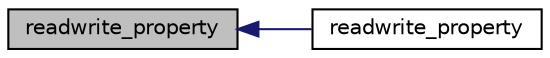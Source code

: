 digraph "readwrite_property"
{
  edge [fontname="Helvetica",fontsize="10",labelfontname="Helvetica",labelfontsize="10"];
  node [fontname="Helvetica",fontsize="10",shape=record];
  rankdir="LR";
  Node15 [label="readwrite_property",height=0.2,width=0.4,color="black", fillcolor="grey75", style="filled", fontcolor="black"];
  Node15 -> Node16 [dir="back",color="midnightblue",fontsize="10",style="solid",fontname="Helvetica"];
  Node16 [label="readwrite_property",height=0.2,width=0.4,color="black", fillcolor="white", style="filled",URL="$classexample__google_1_1ExampleClass.html#a3b497dfe59363a099e4395eb74cf646d"];
}
